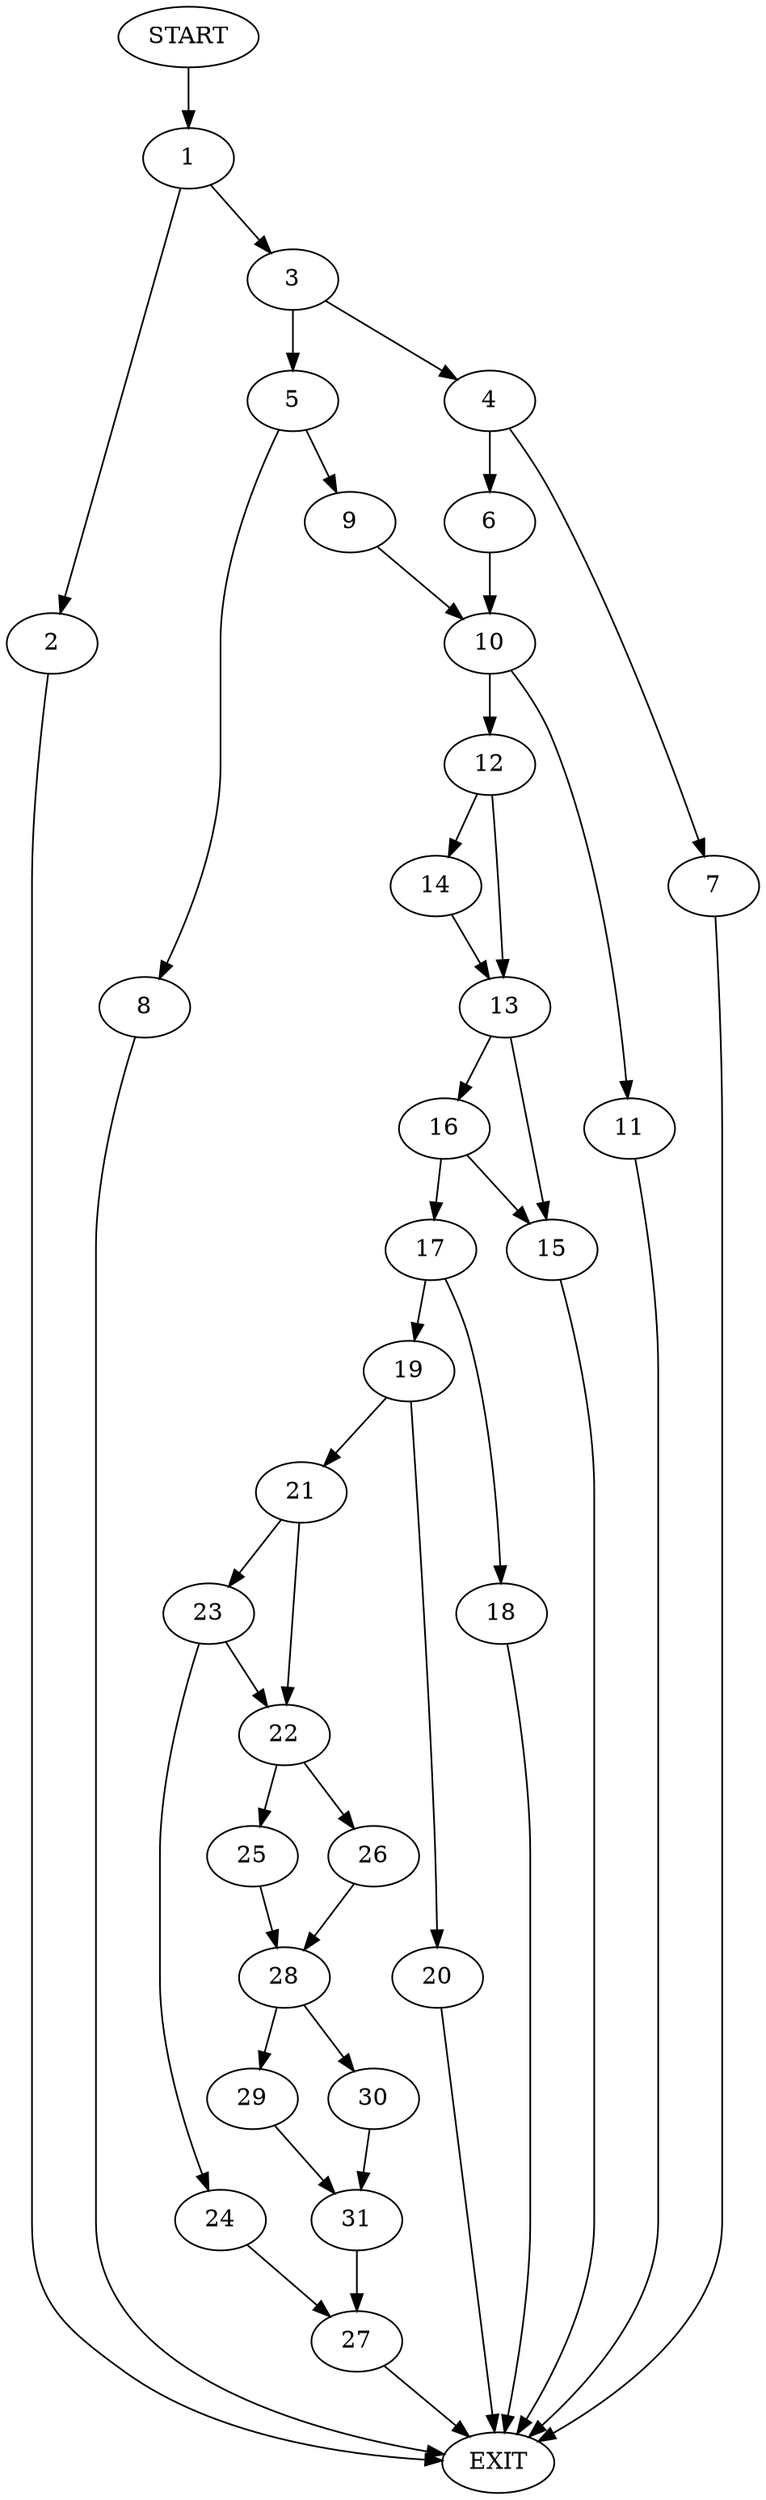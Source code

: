 digraph {
0 [label="START"]
32 [label="EXIT"]
0 -> 1
1 -> 2
1 -> 3
3 -> 4
3 -> 5
2 -> 32
4 -> 6
4 -> 7
5 -> 8
5 -> 9
8 -> 32
9 -> 10
10 -> 11
10 -> 12
6 -> 10
7 -> 32
11 -> 32
12 -> 13
12 -> 14
14 -> 13
13 -> 15
13 -> 16
15 -> 32
16 -> 17
16 -> 15
17 -> 18
17 -> 19
19 -> 20
19 -> 21
18 -> 32
20 -> 32
21 -> 22
21 -> 23
23 -> 22
23 -> 24
22 -> 25
22 -> 26
24 -> 27
27 -> 32
26 -> 28
25 -> 28
28 -> 29
28 -> 30
30 -> 31
29 -> 31
31 -> 27
}
